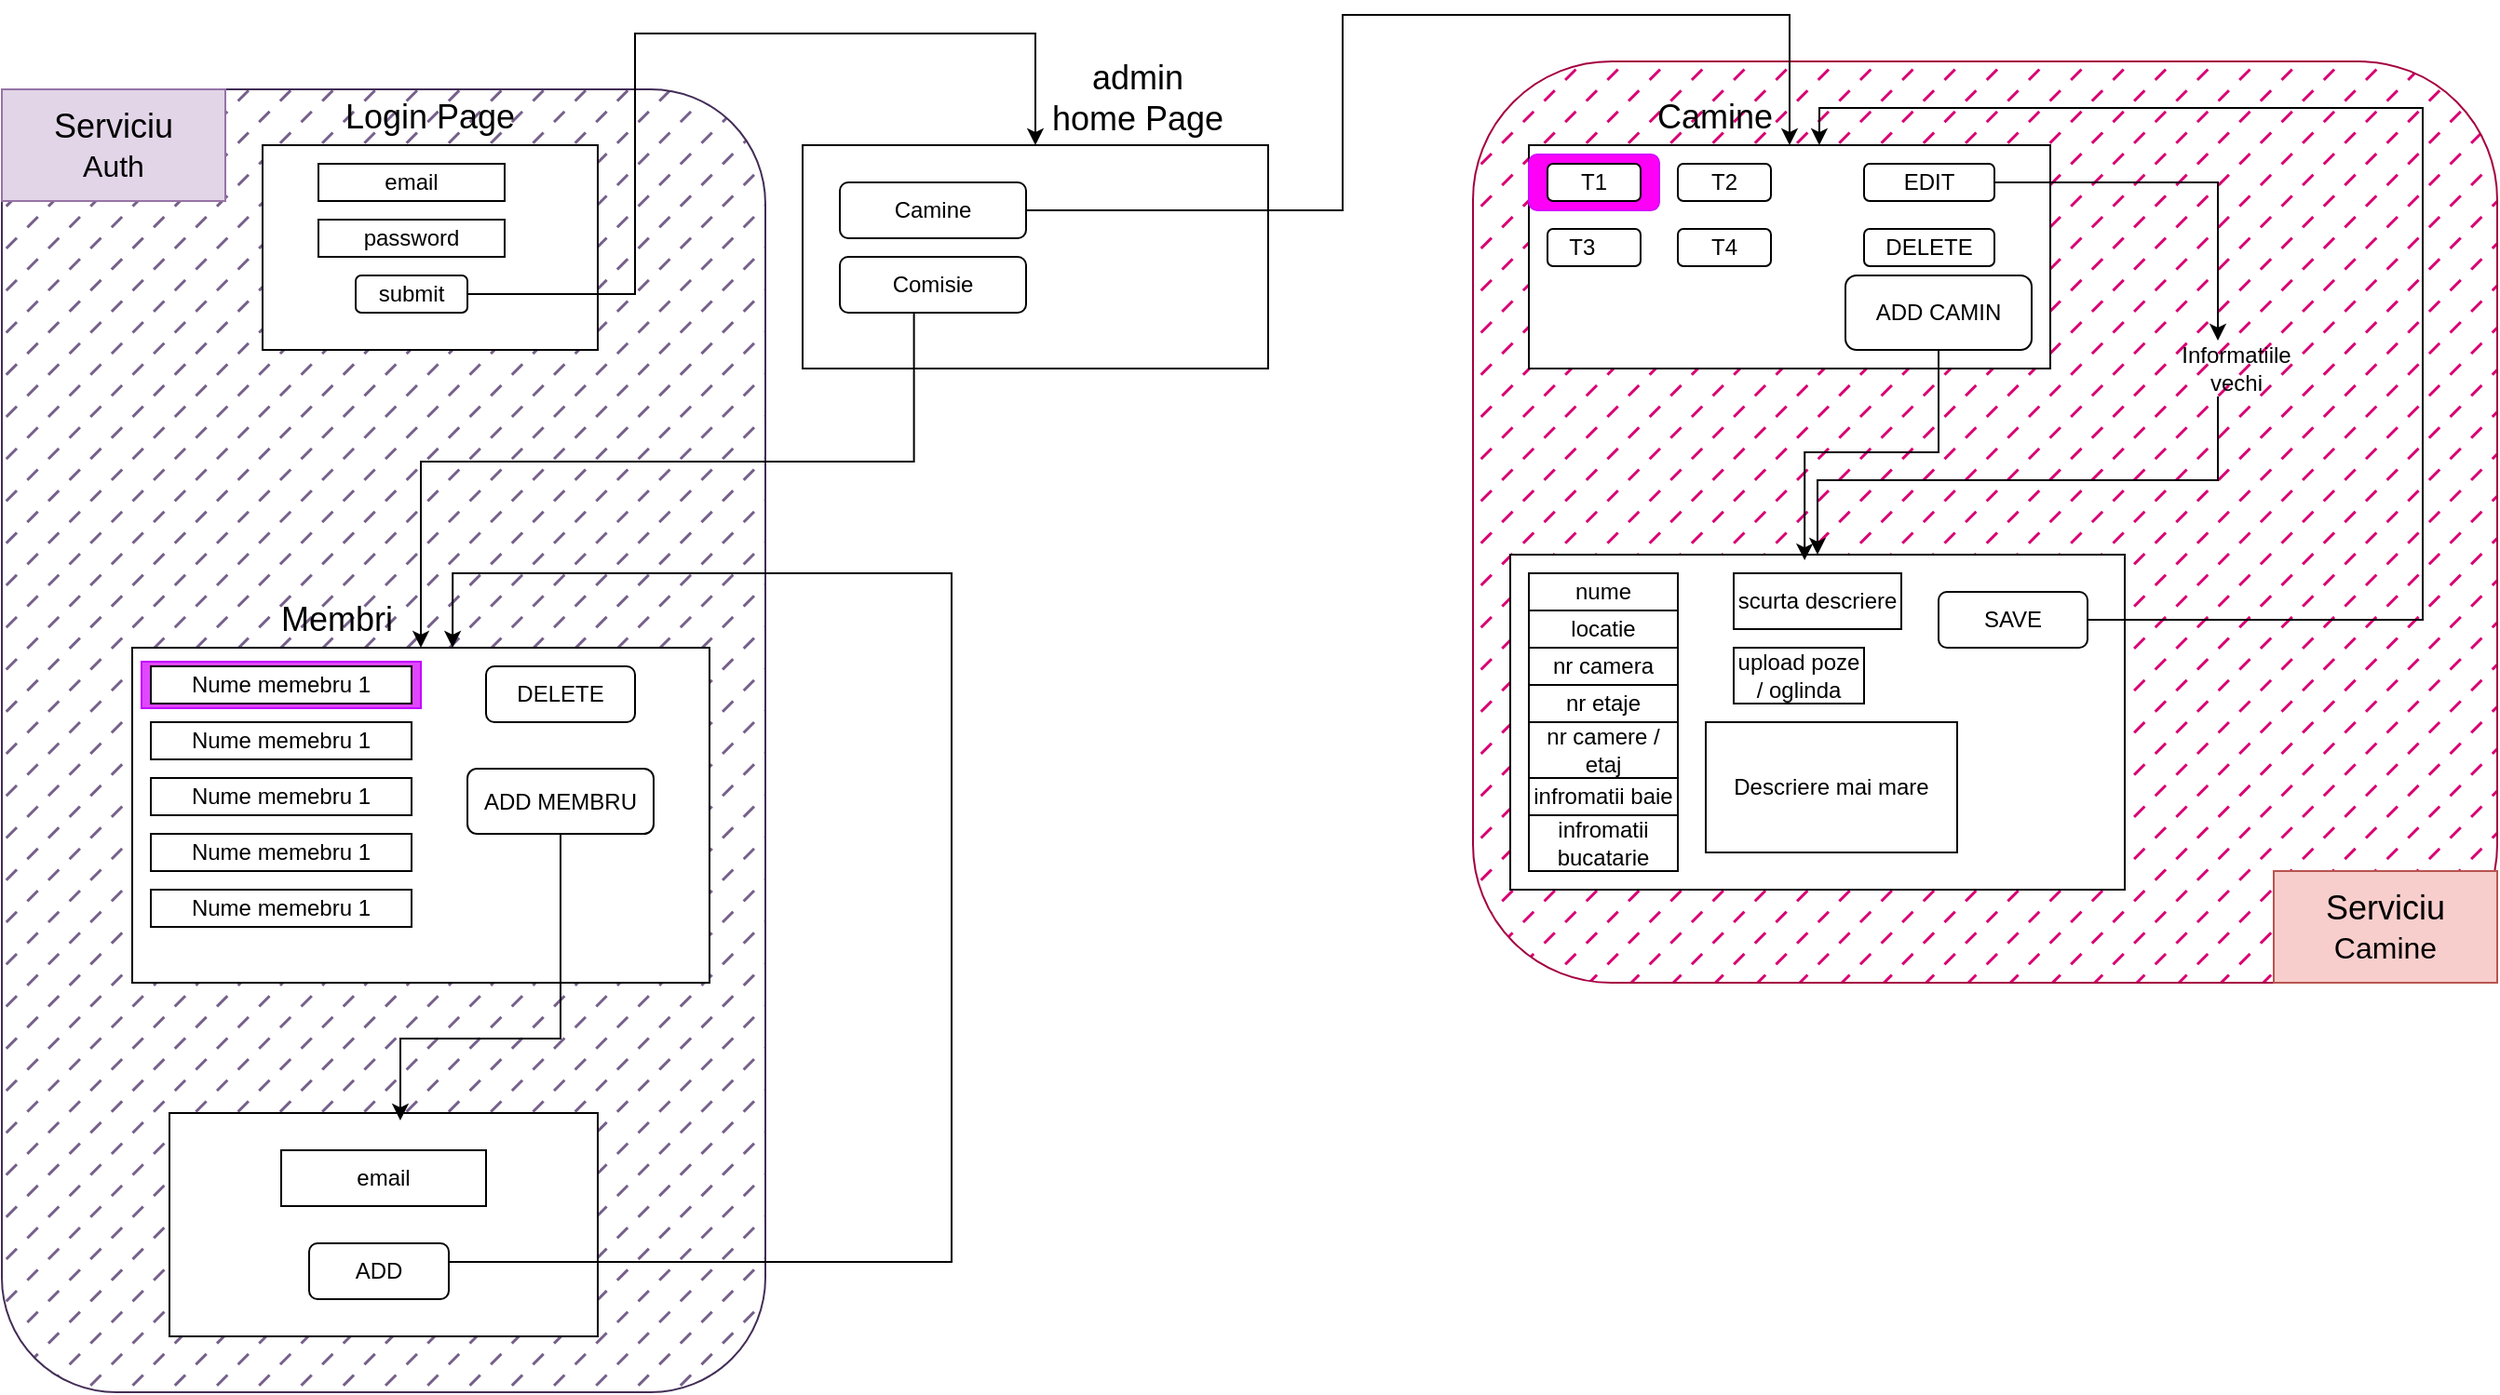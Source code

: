 <mxfile version="24.8.0">
  <diagram name="Page-1" id="cfJ9TCTzsL7CnSbTIvCM">
    <mxGraphModel dx="1687" dy="878" grid="1" gridSize="10" guides="1" tooltips="1" connect="1" arrows="1" fold="1" page="1" pageScale="1" pageWidth="1100" pageHeight="1700" math="0" shadow="0">
      <root>
        <mxCell id="0" />
        <mxCell id="1" parent="0" />
        <mxCell id="I3dHPkmmifoUdXKz8kKe-4" value="" style="rounded=1;whiteSpace=wrap;html=1;fillStyle=dashed;fillColor=#76608a;fontColor=#ffffff;strokeColor=#432D57;" vertex="1" parent="1">
          <mxGeometry x="10" y="90" width="410" height="700" as="geometry" />
        </mxCell>
        <mxCell id="I3dHPkmmifoUdXKz8kKe-5" value="&lt;div&gt;&lt;font style=&quot;font-size: 18px;&quot;&gt;Serviciu&lt;/font&gt;&lt;/div&gt;&lt;div&gt;&lt;font size=&quot;3&quot;&gt;Auth&lt;/font&gt;&lt;br&gt;&lt;/div&gt;" style="rounded=0;whiteSpace=wrap;html=1;fillColor=#e1d5e7;strokeColor=#9673a6;" vertex="1" parent="1">
          <mxGeometry x="10" y="90" width="120" height="60" as="geometry" />
        </mxCell>
        <mxCell id="I3dHPkmmifoUdXKz8kKe-1" value="" style="rounded=1;whiteSpace=wrap;html=1;fillStyle=dashed;fillColor=#d80073;fontColor=#ffffff;strokeColor=#A50040;" vertex="1" parent="1">
          <mxGeometry x="800" y="75" width="550" height="495" as="geometry" />
        </mxCell>
        <mxCell id="RCtLwJZYAIpIAuOQ2RNq-1" value="" style="rounded=0;whiteSpace=wrap;html=1;" parent="1" vertex="1">
          <mxGeometry x="150" y="120" width="180" height="110" as="geometry" />
        </mxCell>
        <mxCell id="RCtLwJZYAIpIAuOQ2RNq-2" value="&lt;font style=&quot;font-size: 18px;&quot;&gt;Login Page&lt;/font&gt;" style="text;html=1;align=center;verticalAlign=middle;whiteSpace=wrap;rounded=0;" parent="1" vertex="1">
          <mxGeometry x="190" y="90" width="100" height="30" as="geometry" />
        </mxCell>
        <mxCell id="RCtLwJZYAIpIAuOQ2RNq-3" value="email" style="rounded=0;whiteSpace=wrap;html=1;" parent="1" vertex="1">
          <mxGeometry x="180" y="130" width="100" height="20" as="geometry" />
        </mxCell>
        <mxCell id="RCtLwJZYAIpIAuOQ2RNq-4" value="&lt;div&gt;password&lt;/div&gt;" style="rounded=0;whiteSpace=wrap;html=1;" parent="1" vertex="1">
          <mxGeometry x="180" y="160" width="100" height="20" as="geometry" />
        </mxCell>
        <mxCell id="RCtLwJZYAIpIAuOQ2RNq-8" style="edgeStyle=orthogonalEdgeStyle;rounded=0;orthogonalLoop=1;jettySize=auto;html=1;entryX=0.5;entryY=0;entryDx=0;entryDy=0;" parent="1" source="RCtLwJZYAIpIAuOQ2RNq-5" target="RCtLwJZYAIpIAuOQ2RNq-6" edge="1">
          <mxGeometry relative="1" as="geometry">
            <Array as="points">
              <mxPoint x="350" y="200" />
              <mxPoint x="350" y="60" />
              <mxPoint x="565" y="60" />
            </Array>
          </mxGeometry>
        </mxCell>
        <mxCell id="RCtLwJZYAIpIAuOQ2RNq-5" value="submit" style="rounded=1;whiteSpace=wrap;html=1;" parent="1" vertex="1">
          <mxGeometry x="200" y="190" width="60" height="20" as="geometry" />
        </mxCell>
        <mxCell id="RCtLwJZYAIpIAuOQ2RNq-6" value="" style="rounded=0;whiteSpace=wrap;html=1;" parent="1" vertex="1">
          <mxGeometry x="440" y="120" width="250" height="120" as="geometry" />
        </mxCell>
        <mxCell id="RCtLwJZYAIpIAuOQ2RNq-7" value="&lt;font style=&quot;font-size: 18px;&quot;&gt;admin home Page&lt;/font&gt;" style="text;html=1;align=center;verticalAlign=middle;whiteSpace=wrap;rounded=0;" parent="1" vertex="1">
          <mxGeometry x="570" y="80" width="100" height="30" as="geometry" />
        </mxCell>
        <mxCell id="RCtLwJZYAIpIAuOQ2RNq-22" style="edgeStyle=orthogonalEdgeStyle;rounded=0;orthogonalLoop=1;jettySize=auto;html=1;entryX=0.5;entryY=0;entryDx=0;entryDy=0;" parent="1" source="RCtLwJZYAIpIAuOQ2RNq-9" target="RCtLwJZYAIpIAuOQ2RNq-11" edge="1">
          <mxGeometry relative="1" as="geometry">
            <Array as="points">
              <mxPoint x="730" y="155" />
              <mxPoint x="730" y="50" />
              <mxPoint x="970" y="50" />
            </Array>
          </mxGeometry>
        </mxCell>
        <mxCell id="RCtLwJZYAIpIAuOQ2RNq-9" value="Camine" style="rounded=1;whiteSpace=wrap;html=1;" parent="1" vertex="1">
          <mxGeometry x="460" y="140" width="100" height="30" as="geometry" />
        </mxCell>
        <mxCell id="RCtLwJZYAIpIAuOQ2RNq-45" style="edgeStyle=orthogonalEdgeStyle;rounded=0;orthogonalLoop=1;jettySize=auto;html=1;entryX=0.5;entryY=0;entryDx=0;entryDy=0;exitX=0.398;exitY=1.008;exitDx=0;exitDy=0;exitPerimeter=0;" parent="1" source="RCtLwJZYAIpIAuOQ2RNq-10" target="RCtLwJZYAIpIAuOQ2RNq-43" edge="1">
          <mxGeometry relative="1" as="geometry">
            <mxPoint x="550.059" y="210" as="sourcePoint" />
            <Array as="points">
              <mxPoint x="500" y="290" />
              <mxPoint x="235" y="290" />
            </Array>
          </mxGeometry>
        </mxCell>
        <mxCell id="RCtLwJZYAIpIAuOQ2RNq-10" value="Comisie" style="rounded=1;whiteSpace=wrap;html=1;" parent="1" vertex="1">
          <mxGeometry x="460" y="180" width="100" height="30" as="geometry" />
        </mxCell>
        <mxCell id="RCtLwJZYAIpIAuOQ2RNq-11" value="" style="rounded=0;whiteSpace=wrap;html=1;" parent="1" vertex="1">
          <mxGeometry x="830" y="120" width="280" height="120" as="geometry" />
        </mxCell>
        <mxCell id="RCtLwJZYAIpIAuOQ2RNq-13" value="T3&lt;span style=&quot;white-space: pre;&quot;&gt;&#x9;&lt;/span&gt;" style="rounded=1;whiteSpace=wrap;html=1;" parent="1" vertex="1">
          <mxGeometry x="840" y="165" width="50" height="20" as="geometry" />
        </mxCell>
        <mxCell id="RCtLwJZYAIpIAuOQ2RNq-14" value="T4" style="rounded=1;whiteSpace=wrap;html=1;" parent="1" vertex="1">
          <mxGeometry x="910" y="165" width="50" height="20" as="geometry" />
        </mxCell>
        <mxCell id="RCtLwJZYAIpIAuOQ2RNq-15" value="T2" style="rounded=1;whiteSpace=wrap;html=1;" parent="1" vertex="1">
          <mxGeometry x="910" y="130" width="50" height="20" as="geometry" />
        </mxCell>
        <mxCell id="RCtLwJZYAIpIAuOQ2RNq-17" value="" style="rounded=1;whiteSpace=wrap;html=1;shadow=0;strokeColor=#D608FF;fillColor=#FF00F7;" parent="1" vertex="1">
          <mxGeometry x="830" y="125" width="70" height="30" as="geometry" />
        </mxCell>
        <mxCell id="RCtLwJZYAIpIAuOQ2RNq-12" value="T1" style="rounded=1;whiteSpace=wrap;html=1;" parent="1" vertex="1">
          <mxGeometry x="840" y="130" width="50" height="20" as="geometry" />
        </mxCell>
        <mxCell id="RCtLwJZYAIpIAuOQ2RNq-39" style="edgeStyle=orthogonalEdgeStyle;rounded=0;orthogonalLoop=1;jettySize=auto;html=1;" parent="1" source="RCtLwJZYAIpIAuOQ2RNq-41" target="RCtLwJZYAIpIAuOQ2RNq-23" edge="1">
          <mxGeometry relative="1" as="geometry">
            <Array as="points">
              <mxPoint x="1200" y="300" />
              <mxPoint x="985" y="300" />
            </Array>
          </mxGeometry>
        </mxCell>
        <mxCell id="RCtLwJZYAIpIAuOQ2RNq-18" value="EDIT" style="rounded=1;whiteSpace=wrap;html=1;" parent="1" vertex="1">
          <mxGeometry x="1010" y="130" width="70" height="20" as="geometry" />
        </mxCell>
        <mxCell id="RCtLwJZYAIpIAuOQ2RNq-19" value="DELETE" style="rounded=1;whiteSpace=wrap;html=1;" parent="1" vertex="1">
          <mxGeometry x="1010" y="165" width="70" height="20" as="geometry" />
        </mxCell>
        <mxCell id="RCtLwJZYAIpIAuOQ2RNq-20" value="ADD CAMIN" style="rounded=1;whiteSpace=wrap;html=1;" parent="1" vertex="1">
          <mxGeometry x="1000" y="190" width="100" height="40" as="geometry" />
        </mxCell>
        <mxCell id="RCtLwJZYAIpIAuOQ2RNq-21" value="&lt;font style=&quot;font-size: 18px;&quot;&gt;Camine&lt;/font&gt;" style="text;html=1;align=center;verticalAlign=middle;whiteSpace=wrap;rounded=0;" parent="1" vertex="1">
          <mxGeometry x="900" y="90" width="60" height="30" as="geometry" />
        </mxCell>
        <mxCell id="RCtLwJZYAIpIAuOQ2RNq-23" value="" style="rounded=0;whiteSpace=wrap;html=1;" parent="1" vertex="1">
          <mxGeometry x="820" y="340" width="330" height="180" as="geometry" />
        </mxCell>
        <mxCell id="RCtLwJZYAIpIAuOQ2RNq-24" value="nume" style="rounded=0;whiteSpace=wrap;html=1;" parent="1" vertex="1">
          <mxGeometry x="830" y="350" width="80" height="20" as="geometry" />
        </mxCell>
        <mxCell id="RCtLwJZYAIpIAuOQ2RNq-25" value="locatie" style="rounded=0;whiteSpace=wrap;html=1;" parent="1" vertex="1">
          <mxGeometry x="830" y="370" width="80" height="20" as="geometry" />
        </mxCell>
        <mxCell id="RCtLwJZYAIpIAuOQ2RNq-26" value="scurta descriere" style="rounded=0;whiteSpace=wrap;html=1;" parent="1" vertex="1">
          <mxGeometry x="940" y="350" width="90" height="30" as="geometry" />
        </mxCell>
        <mxCell id="RCtLwJZYAIpIAuOQ2RNq-27" value="upload poze / oglinda" style="rounded=0;whiteSpace=wrap;html=1;" parent="1" vertex="1">
          <mxGeometry x="940" y="390" width="70" height="30" as="geometry" />
        </mxCell>
        <mxCell id="RCtLwJZYAIpIAuOQ2RNq-28" value="nr camera" style="rounded=0;whiteSpace=wrap;html=1;" parent="1" vertex="1">
          <mxGeometry x="830" y="390" width="80" height="20" as="geometry" />
        </mxCell>
        <mxCell id="RCtLwJZYAIpIAuOQ2RNq-29" value="nr camere / etaj" style="rounded=0;whiteSpace=wrap;html=1;" parent="1" vertex="1">
          <mxGeometry x="830" y="430" width="80" height="30" as="geometry" />
        </mxCell>
        <mxCell id="RCtLwJZYAIpIAuOQ2RNq-31" value="nr etaje" style="rounded=0;whiteSpace=wrap;html=1;" parent="1" vertex="1">
          <mxGeometry x="830" y="410" width="80" height="20" as="geometry" />
        </mxCell>
        <mxCell id="RCtLwJZYAIpIAuOQ2RNq-33" value="infromatii baie" style="rounded=0;whiteSpace=wrap;html=1;" parent="1" vertex="1">
          <mxGeometry x="830" y="460" width="80" height="20" as="geometry" />
        </mxCell>
        <mxCell id="RCtLwJZYAIpIAuOQ2RNq-34" value="infromatii bucatarie" style="rounded=0;whiteSpace=wrap;html=1;" parent="1" vertex="1">
          <mxGeometry x="830" y="480" width="80" height="30" as="geometry" />
        </mxCell>
        <mxCell id="RCtLwJZYAIpIAuOQ2RNq-36" value="Descriere mai mare" style="rounded=0;whiteSpace=wrap;html=1;" parent="1" vertex="1">
          <mxGeometry x="925" y="430" width="135" height="70" as="geometry" />
        </mxCell>
        <mxCell id="RCtLwJZYAIpIAuOQ2RNq-37" value="SAVE" style="rounded=1;whiteSpace=wrap;html=1;" parent="1" vertex="1">
          <mxGeometry x="1050" y="360" width="80" height="30" as="geometry" />
        </mxCell>
        <mxCell id="RCtLwJZYAIpIAuOQ2RNq-38" style="edgeStyle=orthogonalEdgeStyle;rounded=0;orthogonalLoop=1;jettySize=auto;html=1;entryX=0.479;entryY=0.017;entryDx=0;entryDy=0;entryPerimeter=0;" parent="1" source="RCtLwJZYAIpIAuOQ2RNq-20" target="RCtLwJZYAIpIAuOQ2RNq-23" edge="1">
          <mxGeometry relative="1" as="geometry" />
        </mxCell>
        <mxCell id="RCtLwJZYAIpIAuOQ2RNq-40" value="" style="edgeStyle=orthogonalEdgeStyle;rounded=0;orthogonalLoop=1;jettySize=auto;html=1;" parent="1" source="RCtLwJZYAIpIAuOQ2RNq-18" target="RCtLwJZYAIpIAuOQ2RNq-41" edge="1">
          <mxGeometry relative="1" as="geometry">
            <mxPoint x="1080" y="140" as="sourcePoint" />
            <mxPoint x="985" y="340" as="targetPoint" />
            <Array as="points">
              <mxPoint x="1200" y="140" />
            </Array>
          </mxGeometry>
        </mxCell>
        <mxCell id="RCtLwJZYAIpIAuOQ2RNq-41" value="Informatiile vechi" style="text;html=1;align=center;verticalAlign=middle;whiteSpace=wrap;rounded=0;" parent="1" vertex="1">
          <mxGeometry x="1180" y="225" width="60" height="30" as="geometry" />
        </mxCell>
        <mxCell id="RCtLwJZYAIpIAuOQ2RNq-42" style="edgeStyle=orthogonalEdgeStyle;rounded=0;orthogonalLoop=1;jettySize=auto;html=1;entryX=0.557;entryY=0;entryDx=0;entryDy=0;entryPerimeter=0;" parent="1" source="RCtLwJZYAIpIAuOQ2RNq-37" target="RCtLwJZYAIpIAuOQ2RNq-11" edge="1">
          <mxGeometry relative="1" as="geometry">
            <Array as="points">
              <mxPoint x="1310" y="375" />
              <mxPoint x="1310" y="100" />
              <mxPoint x="986" y="100" />
            </Array>
          </mxGeometry>
        </mxCell>
        <mxCell id="RCtLwJZYAIpIAuOQ2RNq-43" value="" style="rounded=0;whiteSpace=wrap;html=1;" parent="1" vertex="1">
          <mxGeometry x="80" y="390" width="310" height="180" as="geometry" />
        </mxCell>
        <mxCell id="RCtLwJZYAIpIAuOQ2RNq-44" value="&lt;font style=&quot;font-size: 18px;&quot;&gt;Membri&lt;/font&gt;" style="text;html=1;align=center;verticalAlign=middle;whiteSpace=wrap;rounded=0;" parent="1" vertex="1">
          <mxGeometry x="160" y="360" width="60" height="30" as="geometry" />
        </mxCell>
        <mxCell id="RCtLwJZYAIpIAuOQ2RNq-47" value="Nume memebru 1" style="rounded=0;whiteSpace=wrap;html=1;" parent="1" vertex="1">
          <mxGeometry x="90" y="430" width="140" height="20" as="geometry" />
        </mxCell>
        <mxCell id="RCtLwJZYAIpIAuOQ2RNq-48" value="Nume memebru 1" style="rounded=0;whiteSpace=wrap;html=1;" parent="1" vertex="1">
          <mxGeometry x="90" y="460" width="140" height="20" as="geometry" />
        </mxCell>
        <mxCell id="RCtLwJZYAIpIAuOQ2RNq-49" value="Nume memebru 1" style="rounded=0;whiteSpace=wrap;html=1;" parent="1" vertex="1">
          <mxGeometry x="90" y="490" width="140" height="20" as="geometry" />
        </mxCell>
        <mxCell id="RCtLwJZYAIpIAuOQ2RNq-50" value="Nume memebru 1" style="rounded=0;whiteSpace=wrap;html=1;" parent="1" vertex="1">
          <mxGeometry x="90" y="520" width="140" height="20" as="geometry" />
        </mxCell>
        <mxCell id="RCtLwJZYAIpIAuOQ2RNq-51" value="" style="rounded=0;whiteSpace=wrap;html=1;strokeColor=#C300FF;fillColor=#E047FF;" parent="1" vertex="1">
          <mxGeometry x="85" y="397.5" width="150" height="25" as="geometry" />
        </mxCell>
        <mxCell id="RCtLwJZYAIpIAuOQ2RNq-46" value="Nume memebru 1" style="rounded=0;whiteSpace=wrap;html=1;" parent="1" vertex="1">
          <mxGeometry x="90" y="400" width="140" height="20" as="geometry" />
        </mxCell>
        <mxCell id="RCtLwJZYAIpIAuOQ2RNq-52" value="DELETE" style="rounded=1;whiteSpace=wrap;html=1;" parent="1" vertex="1">
          <mxGeometry x="270" y="400" width="80" height="30" as="geometry" />
        </mxCell>
        <mxCell id="RCtLwJZYAIpIAuOQ2RNq-53" value="ADD MEMBRU" style="rounded=1;whiteSpace=wrap;html=1;" parent="1" vertex="1">
          <mxGeometry x="260" y="455" width="100" height="35" as="geometry" />
        </mxCell>
        <mxCell id="RCtLwJZYAIpIAuOQ2RNq-54" value="" style="rounded=0;whiteSpace=wrap;html=1;" parent="1" vertex="1">
          <mxGeometry x="100" y="640" width="230" height="120" as="geometry" />
        </mxCell>
        <mxCell id="RCtLwJZYAIpIAuOQ2RNq-55" value="email" style="rounded=0;whiteSpace=wrap;html=1;" parent="1" vertex="1">
          <mxGeometry x="160" y="660" width="110" height="30" as="geometry" />
        </mxCell>
        <mxCell id="RCtLwJZYAIpIAuOQ2RNq-56" value="ADD" style="rounded=1;whiteSpace=wrap;html=1;" parent="1" vertex="1">
          <mxGeometry x="175" y="710" width="75" height="30" as="geometry" />
        </mxCell>
        <mxCell id="RCtLwJZYAIpIAuOQ2RNq-57" style="edgeStyle=orthogonalEdgeStyle;rounded=0;orthogonalLoop=1;jettySize=auto;html=1;entryX=0.555;entryY=0;entryDx=0;entryDy=0;entryPerimeter=0;" parent="1" source="RCtLwJZYAIpIAuOQ2RNq-56" target="RCtLwJZYAIpIAuOQ2RNq-43" edge="1">
          <mxGeometry relative="1" as="geometry">
            <Array as="points">
              <mxPoint x="520" y="720" />
              <mxPoint x="520" y="350" />
              <mxPoint x="252" y="350" />
            </Array>
          </mxGeometry>
        </mxCell>
        <mxCell id="RCtLwJZYAIpIAuOQ2RNq-58" style="edgeStyle=orthogonalEdgeStyle;rounded=0;orthogonalLoop=1;jettySize=auto;html=1;entryX=0.539;entryY=0.033;entryDx=0;entryDy=0;entryPerimeter=0;" parent="1" source="RCtLwJZYAIpIAuOQ2RNq-53" target="RCtLwJZYAIpIAuOQ2RNq-54" edge="1">
          <mxGeometry relative="1" as="geometry">
            <Array as="points">
              <mxPoint x="310" y="600" />
              <mxPoint x="224" y="600" />
            </Array>
          </mxGeometry>
        </mxCell>
        <mxCell id="I3dHPkmmifoUdXKz8kKe-2" value="&lt;div&gt;&lt;font style=&quot;font-size: 18px;&quot;&gt;Serviciu&lt;/font&gt;&lt;/div&gt;&lt;div&gt;&lt;font size=&quot;3&quot;&gt;Camine&lt;/font&gt;&lt;br&gt;&lt;/div&gt;" style="rounded=0;whiteSpace=wrap;html=1;fillColor=#f8cecc;strokeColor=#b85450;" vertex="1" parent="1">
          <mxGeometry x="1230" y="510" width="120" height="60" as="geometry" />
        </mxCell>
      </root>
    </mxGraphModel>
  </diagram>
</mxfile>
